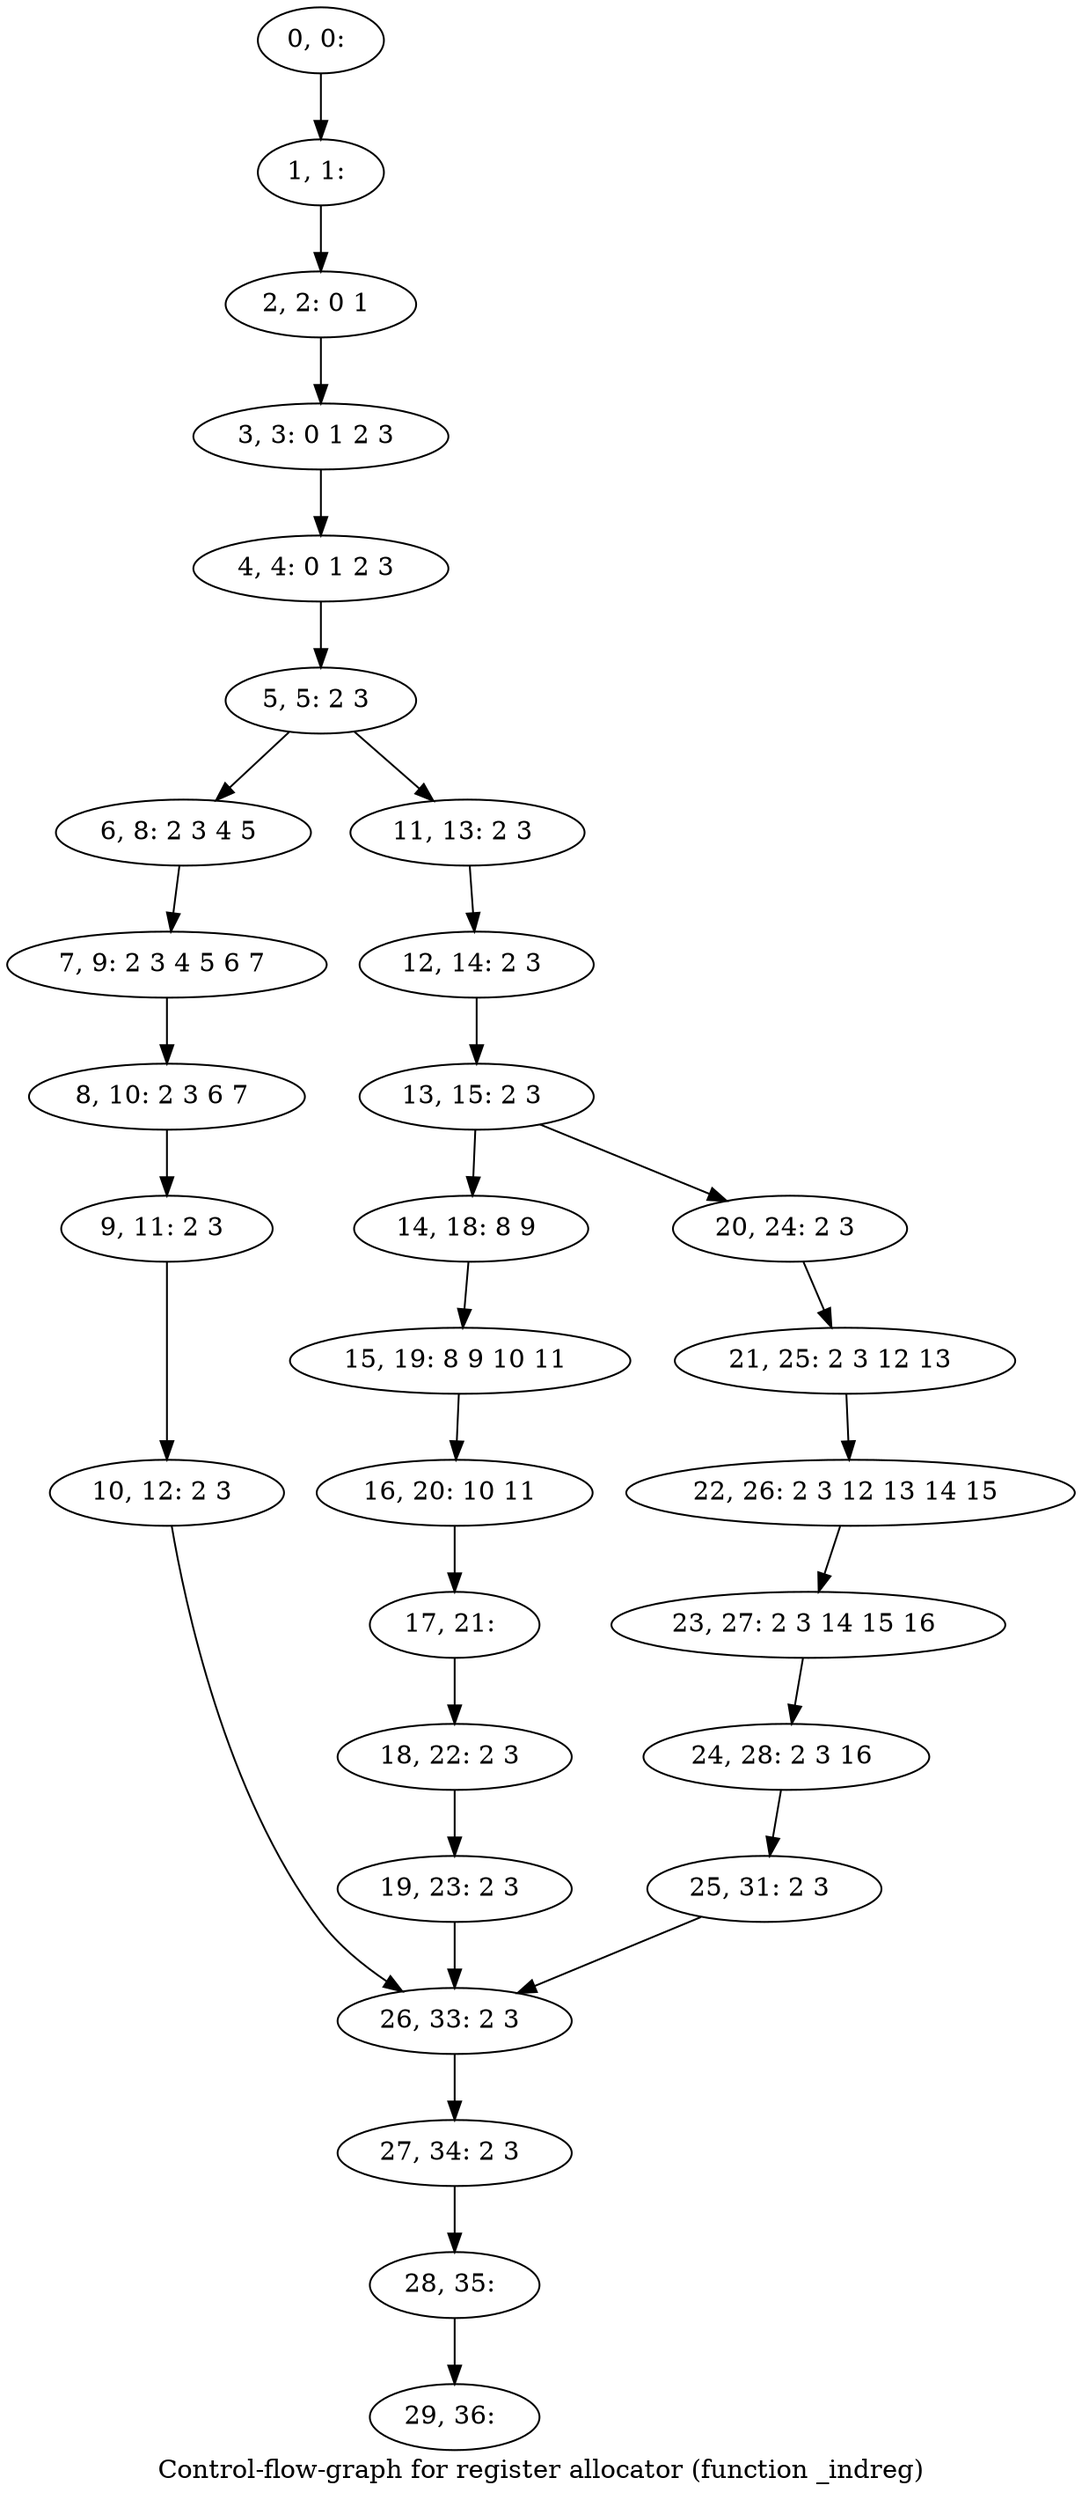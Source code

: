 digraph G {
graph [label="Control-flow-graph for register allocator (function _indreg)"]
0[label="0, 0: "];
1[label="1, 1: "];
2[label="2, 2: 0 1 "];
3[label="3, 3: 0 1 2 3 "];
4[label="4, 4: 0 1 2 3 "];
5[label="5, 5: 2 3 "];
6[label="6, 8: 2 3 4 5 "];
7[label="7, 9: 2 3 4 5 6 7 "];
8[label="8, 10: 2 3 6 7 "];
9[label="9, 11: 2 3 "];
10[label="10, 12: 2 3 "];
11[label="11, 13: 2 3 "];
12[label="12, 14: 2 3 "];
13[label="13, 15: 2 3 "];
14[label="14, 18: 8 9 "];
15[label="15, 19: 8 9 10 11 "];
16[label="16, 20: 10 11 "];
17[label="17, 21: "];
18[label="18, 22: 2 3 "];
19[label="19, 23: 2 3 "];
20[label="20, 24: 2 3 "];
21[label="21, 25: 2 3 12 13 "];
22[label="22, 26: 2 3 12 13 14 15 "];
23[label="23, 27: 2 3 14 15 16 "];
24[label="24, 28: 2 3 16 "];
25[label="25, 31: 2 3 "];
26[label="26, 33: 2 3 "];
27[label="27, 34: 2 3 "];
28[label="28, 35: "];
29[label="29, 36: "];
0->1 ;
1->2 ;
2->3 ;
3->4 ;
4->5 ;
5->6 ;
5->11 ;
6->7 ;
7->8 ;
8->9 ;
9->10 ;
10->26 ;
11->12 ;
12->13 ;
13->14 ;
13->20 ;
14->15 ;
15->16 ;
16->17 ;
17->18 ;
18->19 ;
19->26 ;
20->21 ;
21->22 ;
22->23 ;
23->24 ;
24->25 ;
25->26 ;
26->27 ;
27->28 ;
28->29 ;
}
